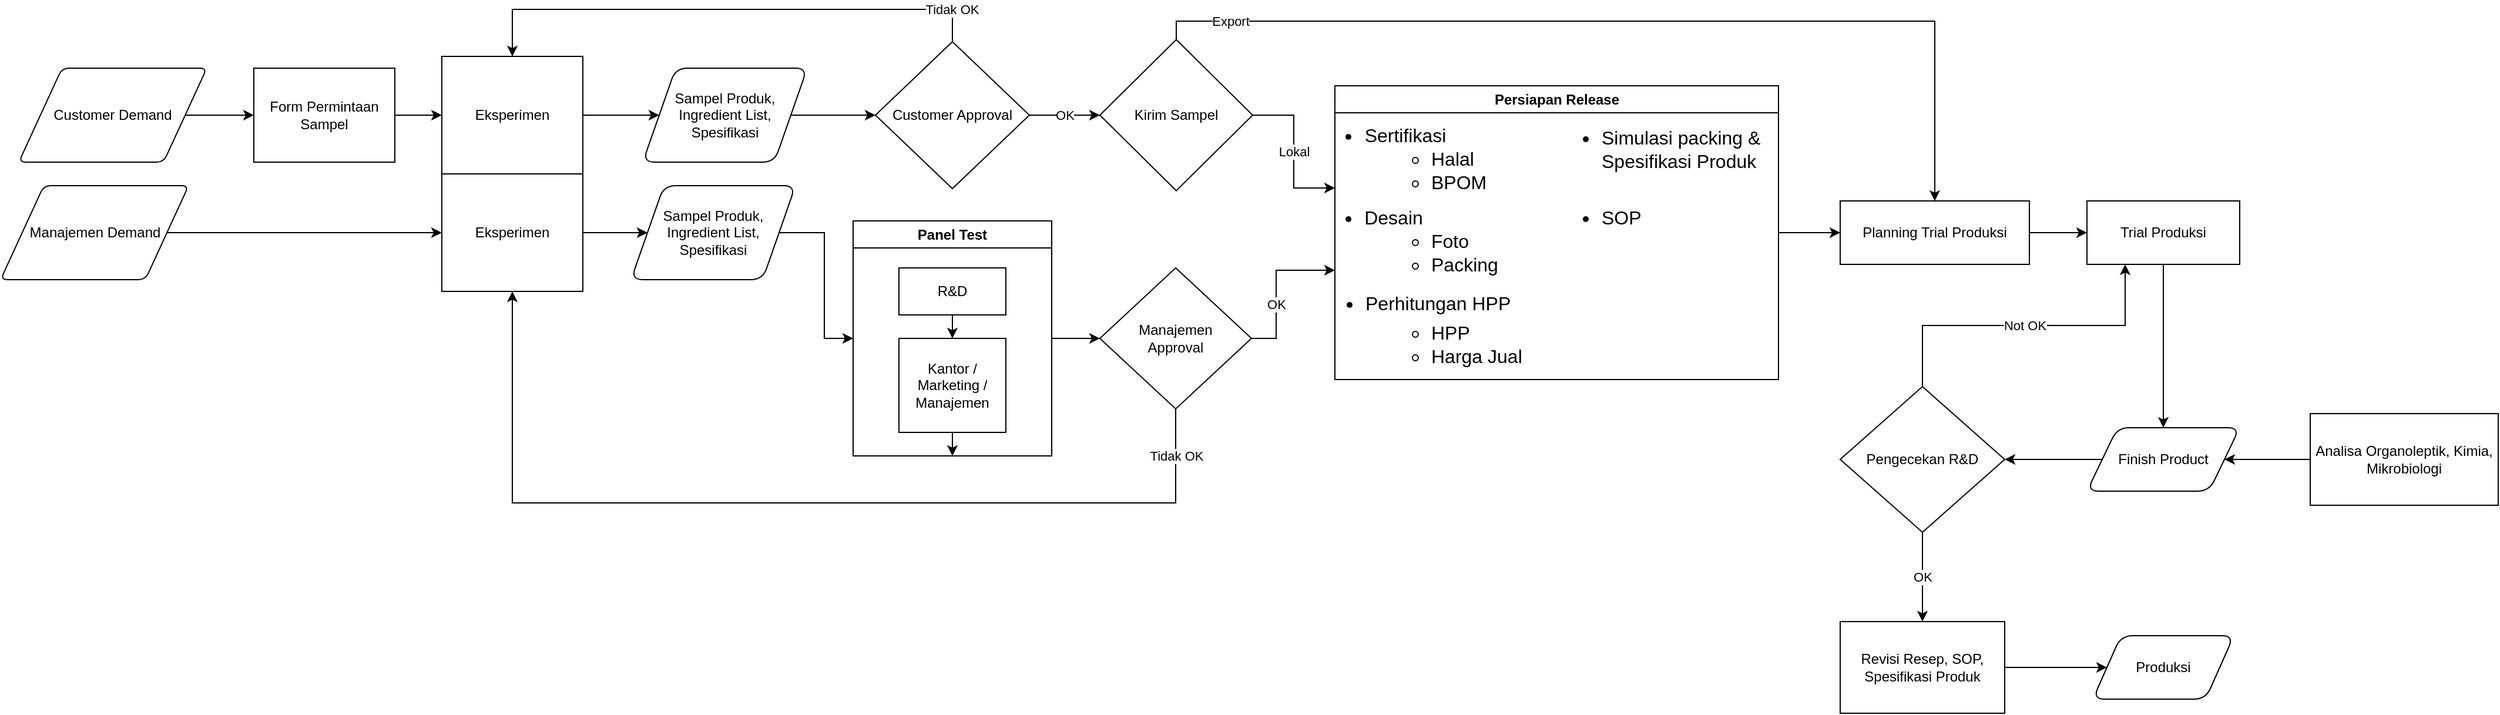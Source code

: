 <mxfile version="26.2.9">
  <diagram name="B2B" id="JEkLsybQMh7TkXwGEb7z">
    <mxGraphModel dx="1252" dy="1951" grid="1" gridSize="10" guides="1" tooltips="1" connect="1" arrows="1" fold="1" page="1" pageScale="1" pageWidth="850" pageHeight="1100" math="0" shadow="0">
      <root>
        <mxCell id="0" />
        <mxCell id="1" parent="0" />
        <mxCell id="22Ek3IktAt-tEacaqxxI-50" style="edgeStyle=orthogonalEdgeStyle;rounded=0;orthogonalLoop=1;jettySize=auto;html=1;exitX=1;exitY=0.5;exitDx=0;exitDy=0;entryX=0;entryY=0.5;entryDx=0;entryDy=0;" edge="1" parent="1" source="6dXVv3c4vtzoXwTVIitz-65" target="22Ek3IktAt-tEacaqxxI-49">
          <mxGeometry relative="1" as="geometry" />
        </mxCell>
        <mxCell id="6dXVv3c4vtzoXwTVIitz-65" value="Form Permintaan Sampel" style="whiteSpace=wrap;strokeWidth=1;" parent="1" vertex="1">
          <mxGeometry x="280" y="50" width="120" height="80" as="geometry" />
        </mxCell>
        <mxCell id="22Ek3IktAt-tEacaqxxI-70" style="edgeStyle=orthogonalEdgeStyle;rounded=0;orthogonalLoop=1;jettySize=auto;html=1;exitX=1;exitY=0.5;exitDx=0;exitDy=0;entryX=0;entryY=0.5;entryDx=0;entryDy=0;" edge="1" parent="1" source="6dXVv3c4vtzoXwTVIitz-66" target="TRk_BBOaTZ7uG1GUnGQx-3">
          <mxGeometry relative="1" as="geometry" />
        </mxCell>
        <mxCell id="6dXVv3c4vtzoXwTVIitz-66" value="Sampel Produk, Ingredient List, Spesifikasi" style="shape=parallelogram;whiteSpace=wrap;strokeWidth=1;;perimeter=parallelogramPerimeter;rounded=1;" parent="1" vertex="1">
          <mxGeometry x="601" y="150" width="140" height="80" as="geometry" />
        </mxCell>
        <mxCell id="7P-PuD_ggh4ez_p3lZlP-44" style="edgeStyle=orthogonalEdgeStyle;rounded=0;orthogonalLoop=1;jettySize=auto;html=1;entryX=0;entryY=0.5;entryDx=0;entryDy=0;" parent="1" source="6dXVv3c4vtzoXwTVIitz-70" target="6dXVv3c4vtzoXwTVIitz-79" edge="1">
          <mxGeometry relative="1" as="geometry" />
        </mxCell>
        <mxCell id="6dXVv3c4vtzoXwTVIitz-70" value="Revisi Resep, SOP, Spesifikasi Produk" style="whiteSpace=wrap;strokeWidth=1;" parent="1" vertex="1">
          <mxGeometry x="1630" y="521" width="140" height="78" as="geometry" />
        </mxCell>
        <mxCell id="7P-PuD_ggh4ez_p3lZlP-34" value="" style="edgeStyle=orthogonalEdgeStyle;rounded=0;orthogonalLoop=1;jettySize=auto;html=1;" parent="1" source="6dXVv3c4vtzoXwTVIitz-73" target="6dXVv3c4vtzoXwTVIitz-74" edge="1">
          <mxGeometry relative="1" as="geometry" />
        </mxCell>
        <mxCell id="6dXVv3c4vtzoXwTVIitz-73" value="Planning Trial Produksi" style="whiteSpace=wrap;strokeWidth=1;" parent="1" vertex="1">
          <mxGeometry x="1630" y="163" width="161" height="54" as="geometry" />
        </mxCell>
        <mxCell id="7P-PuD_ggh4ez_p3lZlP-36" value="" style="edgeStyle=orthogonalEdgeStyle;rounded=0;orthogonalLoop=1;jettySize=auto;html=1;" parent="1" source="6dXVv3c4vtzoXwTVIitz-74" target="6dXVv3c4vtzoXwTVIitz-76" edge="1">
          <mxGeometry relative="1" as="geometry" />
        </mxCell>
        <mxCell id="6dXVv3c4vtzoXwTVIitz-74" value="Trial Produksi" style="whiteSpace=wrap;strokeWidth=1;" parent="1" vertex="1">
          <mxGeometry x="1840" y="163" width="130" height="54" as="geometry" />
        </mxCell>
        <mxCell id="7P-PuD_ggh4ez_p3lZlP-38" style="edgeStyle=orthogonalEdgeStyle;rounded=0;orthogonalLoop=1;jettySize=auto;html=1;exitX=0;exitY=0.5;exitDx=0;exitDy=0;entryX=1;entryY=0.5;entryDx=0;entryDy=0;" parent="1" source="6dXVv3c4vtzoXwTVIitz-76" target="6dXVv3c4vtzoXwTVIitz-77" edge="1">
          <mxGeometry relative="1" as="geometry" />
        </mxCell>
        <mxCell id="6dXVv3c4vtzoXwTVIitz-76" value="Finish Product" style="shape=parallelogram;whiteSpace=wrap;strokeWidth=1;;perimeter=parallelogramPerimeter;rounded=1;" parent="1" vertex="1">
          <mxGeometry x="1840" y="356" width="130" height="54" as="geometry" />
        </mxCell>
        <mxCell id="6dXVv3c4vtzoXwTVIitz-77" value="Pengecekan R&amp;D" style="rhombus;whiteSpace=wrap;strokeWidth=1;" parent="1" vertex="1">
          <mxGeometry x="1630" y="321" width="140" height="124" as="geometry" />
        </mxCell>
        <mxCell id="7P-PuD_ggh4ez_p3lZlP-37" style="edgeStyle=orthogonalEdgeStyle;rounded=0;orthogonalLoop=1;jettySize=auto;html=1;entryX=1;entryY=0.5;entryDx=0;entryDy=0;" parent="1" source="6dXVv3c4vtzoXwTVIitz-78" target="6dXVv3c4vtzoXwTVIitz-76" edge="1">
          <mxGeometry relative="1" as="geometry" />
        </mxCell>
        <mxCell id="6dXVv3c4vtzoXwTVIitz-78" value="Analisa Organoleptik, Kimia, Mikrobiologi" style="whiteSpace=wrap;strokeWidth=1;" parent="1" vertex="1">
          <mxGeometry x="2030" y="344" width="160" height="78" as="geometry" />
        </mxCell>
        <mxCell id="6dXVv3c4vtzoXwTVIitz-79" value="Produksi" style="shape=parallelogram;whiteSpace=wrap;strokeWidth=1;;perimeter=parallelogramPerimeter;rounded=1;" parent="1" vertex="1">
          <mxGeometry x="1845" y="533" width="120" height="54" as="geometry" />
        </mxCell>
        <mxCell id="22Ek3IktAt-tEacaqxxI-52" style="edgeStyle=orthogonalEdgeStyle;rounded=0;orthogonalLoop=1;jettySize=auto;html=1;exitX=1;exitY=0.5;exitDx=0;exitDy=0;entryX=0;entryY=0.5;entryDx=0;entryDy=0;" edge="1" parent="1" source="7P-PuD_ggh4ez_p3lZlP-11" target="6dXVv3c4vtzoXwTVIitz-66">
          <mxGeometry relative="1" as="geometry" />
        </mxCell>
        <mxCell id="7P-PuD_ggh4ez_p3lZlP-11" value="Eksperimen" style="whiteSpace=wrap;strokeWidth=1;" parent="1" vertex="1">
          <mxGeometry x="440" y="140" width="120" height="100" as="geometry" />
        </mxCell>
        <mxCell id="7P-PuD_ggh4ez_p3lZlP-14" style="edgeStyle=orthogonalEdgeStyle;rounded=0;orthogonalLoop=1;jettySize=auto;html=1;exitX=1;exitY=0.5;exitDx=0;exitDy=0;entryX=0;entryY=0.5;entryDx=0;entryDy=0;strokeWidth=1;" parent="1" source="7P-PuD_ggh4ez_p3lZlP-13" target="6dXVv3c4vtzoXwTVIitz-65" edge="1">
          <mxGeometry relative="1" as="geometry" />
        </mxCell>
        <mxCell id="7P-PuD_ggh4ez_p3lZlP-13" value="Customer Demand" style="shape=parallelogram;html=1;strokeWidth=1;perimeter=parallelogramPerimeter;whiteSpace=wrap;rounded=1;arcSize=12;size=0.23;" parent="1" vertex="1">
          <mxGeometry x="80" y="50" width="160" height="80" as="geometry" />
        </mxCell>
        <mxCell id="7P-PuD_ggh4ez_p3lZlP-17" value="Kirim Sampel" style="rhombus;whiteSpace=wrap;html=1;" parent="1" vertex="1">
          <mxGeometry x="1000" y="25.75" width="130" height="128.5" as="geometry" />
        </mxCell>
        <mxCell id="7P-PuD_ggh4ez_p3lZlP-40" value="" style="endArrow=classic;html=1;rounded=0;exitX=0.5;exitY=0;exitDx=0;exitDy=0;entryX=0.25;entryY=1;entryDx=0;entryDy=0;edgeStyle=orthogonalEdgeStyle;" parent="1" source="6dXVv3c4vtzoXwTVIitz-77" target="6dXVv3c4vtzoXwTVIitz-74" edge="1">
          <mxGeometry relative="1" as="geometry">
            <mxPoint x="1510" y="340" as="sourcePoint" />
            <mxPoint x="1610" y="340" as="targetPoint" />
          </mxGeometry>
        </mxCell>
        <mxCell id="7P-PuD_ggh4ez_p3lZlP-41" value="Not OK" style="edgeLabel;resizable=0;html=1;;align=center;verticalAlign=middle;" parent="7P-PuD_ggh4ez_p3lZlP-40" connectable="0" vertex="1">
          <mxGeometry relative="1" as="geometry" />
        </mxCell>
        <mxCell id="7P-PuD_ggh4ez_p3lZlP-42" value="" style="endArrow=classic;html=1;rounded=0;exitX=0.5;exitY=1;exitDx=0;exitDy=0;entryX=0.5;entryY=0;entryDx=0;entryDy=0;edgeStyle=orthogonalEdgeStyle;" parent="1" source="6dXVv3c4vtzoXwTVIitz-77" target="6dXVv3c4vtzoXwTVIitz-70" edge="1">
          <mxGeometry relative="1" as="geometry">
            <mxPoint x="1500" y="331" as="sourcePoint" />
            <mxPoint x="1882" y="227" as="targetPoint" />
          </mxGeometry>
        </mxCell>
        <mxCell id="7P-PuD_ggh4ez_p3lZlP-43" value="OK" style="edgeLabel;resizable=0;html=1;;align=center;verticalAlign=middle;" parent="7P-PuD_ggh4ez_p3lZlP-42" connectable="0" vertex="1">
          <mxGeometry relative="1" as="geometry" />
        </mxCell>
        <mxCell id="TRk_BBOaTZ7uG1GUnGQx-2" style="edgeStyle=orthogonalEdgeStyle;rounded=0;orthogonalLoop=1;jettySize=auto;html=1;exitX=1;exitY=0.5;exitDx=0;exitDy=0;entryX=0;entryY=0.5;entryDx=0;entryDy=0;" parent="1" source="TRk_BBOaTZ7uG1GUnGQx-1" target="7P-PuD_ggh4ez_p3lZlP-11" edge="1">
          <mxGeometry relative="1" as="geometry" />
        </mxCell>
        <mxCell id="TRk_BBOaTZ7uG1GUnGQx-1" value="Manajemen Demand" style="shape=parallelogram;html=1;strokeWidth=1;perimeter=parallelogramPerimeter;whiteSpace=wrap;rounded=1;arcSize=12;size=0.23;" parent="1" vertex="1">
          <mxGeometry x="64.5" y="150" width="160" height="80" as="geometry" />
        </mxCell>
        <mxCell id="22Ek3IktAt-tEacaqxxI-72" style="edgeStyle=orthogonalEdgeStyle;rounded=0;orthogonalLoop=1;jettySize=auto;html=1;exitX=1;exitY=0.5;exitDx=0;exitDy=0;entryX=0;entryY=0.5;entryDx=0;entryDy=0;" edge="1" parent="1" source="TRk_BBOaTZ7uG1GUnGQx-3" target="22Ek3IktAt-tEacaqxxI-34">
          <mxGeometry relative="1" as="geometry" />
        </mxCell>
        <mxCell id="TRk_BBOaTZ7uG1GUnGQx-3" value="Panel Test" style="swimlane;whiteSpace=wrap;html=1;" parent="1" vertex="1">
          <mxGeometry x="790" y="180" width="169" height="200" as="geometry" />
        </mxCell>
        <mxCell id="22Ek3IktAt-tEacaqxxI-63" style="edgeStyle=orthogonalEdgeStyle;rounded=0;orthogonalLoop=1;jettySize=auto;html=1;exitX=0.5;exitY=1;exitDx=0;exitDy=0;entryX=0.5;entryY=1;entryDx=0;entryDy=0;" edge="1" parent="TRk_BBOaTZ7uG1GUnGQx-3" source="TRk_BBOaTZ7uG1GUnGQx-4" target="TRk_BBOaTZ7uG1GUnGQx-3">
          <mxGeometry relative="1" as="geometry" />
        </mxCell>
        <mxCell id="TRk_BBOaTZ7uG1GUnGQx-4" value="Kantor / Marketing / Manajemen" style="rounded=0;whiteSpace=wrap;html=1;" parent="TRk_BBOaTZ7uG1GUnGQx-3" vertex="1">
          <mxGeometry x="39" y="100" width="91" height="80" as="geometry" />
        </mxCell>
        <mxCell id="22Ek3IktAt-tEacaqxxI-62" style="edgeStyle=orthogonalEdgeStyle;rounded=0;orthogonalLoop=1;jettySize=auto;html=1;exitX=0.5;exitY=1;exitDx=0;exitDy=0;entryX=0.5;entryY=0;entryDx=0;entryDy=0;" edge="1" parent="TRk_BBOaTZ7uG1GUnGQx-3" source="TRk_BBOaTZ7uG1GUnGQx-5" target="TRk_BBOaTZ7uG1GUnGQx-4">
          <mxGeometry relative="1" as="geometry" />
        </mxCell>
        <mxCell id="TRk_BBOaTZ7uG1GUnGQx-5" value="R&amp;amp;D" style="rounded=0;whiteSpace=wrap;html=1;" parent="TRk_BBOaTZ7uG1GUnGQx-3" vertex="1">
          <mxGeometry x="39" y="40" width="91" height="40" as="geometry" />
        </mxCell>
        <mxCell id="22Ek3IktAt-tEacaqxxI-42" style="edgeStyle=orthogonalEdgeStyle;rounded=0;orthogonalLoop=1;jettySize=auto;html=1;exitX=1;exitY=0.5;exitDx=0;exitDy=0;entryX=0;entryY=0.5;entryDx=0;entryDy=0;" edge="1" parent="1" source="22Ek3IktAt-tEacaqxxI-8" target="6dXVv3c4vtzoXwTVIitz-73">
          <mxGeometry relative="1" as="geometry">
            <mxPoint x="450" y="710" as="targetPoint" />
          </mxGeometry>
        </mxCell>
        <mxCell id="22Ek3IktAt-tEacaqxxI-8" value="Persiapan Release" style="swimlane;whiteSpace=wrap;html=1;" vertex="1" parent="1">
          <mxGeometry x="1200" y="65" width="377.5" height="250" as="geometry" />
        </mxCell>
        <mxCell id="22Ek3IktAt-tEacaqxxI-9" value="&lt;ul&gt;&lt;li&gt;Sertifikasi&lt;/li&gt;&lt;/ul&gt;" style="text;html=1;align=center;verticalAlign=middle;whiteSpace=wrap;rounded=0;fontSize=16;" vertex="1" parent="22Ek3IktAt-tEacaqxxI-8">
          <mxGeometry x="10" y="27" width="60" height="30" as="geometry" />
        </mxCell>
        <mxCell id="22Ek3IktAt-tEacaqxxI-11" value="&lt;ul&gt;&lt;ul&gt;&lt;li&gt;Halal&lt;/li&gt;&lt;li&gt;BPOM&lt;/li&gt;&lt;/ul&gt;&lt;/ul&gt;" style="text;html=1;align=left;verticalAlign=middle;whiteSpace=wrap;rounded=0;fontSize=16;" vertex="1" parent="22Ek3IktAt-tEacaqxxI-8">
          <mxGeometry y="57" width="60" height="30" as="geometry" />
        </mxCell>
        <mxCell id="22Ek3IktAt-tEacaqxxI-15" value="&lt;ul&gt;&lt;ul&gt;&lt;li&gt;Foto&lt;/li&gt;&lt;li&gt;Packing&lt;/li&gt;&lt;/ul&gt;&lt;/ul&gt;" style="text;html=1;align=left;verticalAlign=middle;whiteSpace=wrap;rounded=0;fontSize=16;" vertex="1" parent="22Ek3IktAt-tEacaqxxI-8">
          <mxGeometry y="127" width="60" height="30" as="geometry" />
        </mxCell>
        <mxCell id="22Ek3IktAt-tEacaqxxI-14" value="&lt;ul&gt;&lt;li&gt;Desain&lt;/li&gt;&lt;/ul&gt;" style="text;html=1;align=center;verticalAlign=middle;whiteSpace=wrap;rounded=0;fontSize=16;" vertex="1" parent="22Ek3IktAt-tEacaqxxI-8">
          <mxGeometry y="97" width="60" height="30" as="geometry" />
        </mxCell>
        <mxCell id="22Ek3IktAt-tEacaqxxI-22" value="&lt;ul&gt;&lt;li&gt;Simulasi packing &amp;amp; Spesifikasi Produk&lt;/li&gt;&lt;/ul&gt;" style="text;html=1;align=left;verticalAlign=middle;whiteSpace=wrap;rounded=0;fontSize=16;" vertex="1" parent="22Ek3IktAt-tEacaqxxI-8">
          <mxGeometry x="185" y="27" width="235" height="53" as="geometry" />
        </mxCell>
        <mxCell id="22Ek3IktAt-tEacaqxxI-25" value="&lt;ul&gt;&lt;ul&gt;&lt;li&gt;HPP&lt;/li&gt;&lt;li&gt;Harga Jual&lt;/li&gt;&lt;/ul&gt;&lt;/ul&gt;" style="text;html=1;align=left;verticalAlign=middle;whiteSpace=wrap;rounded=0;fontSize=16;" vertex="1" parent="22Ek3IktAt-tEacaqxxI-8">
          <mxGeometry y="200" width="180" height="40" as="geometry" />
        </mxCell>
        <mxCell id="22Ek3IktAt-tEacaqxxI-26" value="&lt;ul&gt;&lt;li&gt;Perhitungan HPP&lt;/li&gt;&lt;/ul&gt;" style="text;html=1;align=left;verticalAlign=middle;whiteSpace=wrap;rounded=0;fontSize=16;" vertex="1" parent="22Ek3IktAt-tEacaqxxI-8">
          <mxGeometry x="-16" y="170" width="180" height="30" as="geometry" />
        </mxCell>
        <mxCell id="22Ek3IktAt-tEacaqxxI-43" value="&lt;ul&gt;&lt;li&gt;SOP&lt;/li&gt;&lt;/ul&gt;" style="text;html=1;align=left;verticalAlign=middle;whiteSpace=wrap;rounded=0;fontSize=16;" vertex="1" parent="22Ek3IktAt-tEacaqxxI-8">
          <mxGeometry x="185" y="85.5" width="235" height="53" as="geometry" />
        </mxCell>
        <mxCell id="22Ek3IktAt-tEacaqxxI-34" value="Manajemen&#xa;Approval" style="rhombus;whiteSpace=wrap;strokeWidth=1;" vertex="1" parent="1">
          <mxGeometry x="1000" y="220" width="129" height="120" as="geometry" />
        </mxCell>
        <mxCell id="22Ek3IktAt-tEacaqxxI-44" value="" style="endArrow=classic;html=1;rounded=0;exitX=1;exitY=0.5;exitDx=0;exitDy=0;entryX=0;entryY=1;entryDx=0;entryDy=0;edgeStyle=orthogonalEdgeStyle;" edge="1" parent="1" source="22Ek3IktAt-tEacaqxxI-34" target="22Ek3IktAt-tEacaqxxI-15">
          <mxGeometry relative="1" as="geometry">
            <mxPoint x="460" y="420" as="sourcePoint" />
            <mxPoint x="180" y="530" as="targetPoint" />
            <Array as="points">
              <mxPoint x="1150" y="280" />
              <mxPoint x="1150" y="222" />
            </Array>
          </mxGeometry>
        </mxCell>
        <mxCell id="22Ek3IktAt-tEacaqxxI-45" value="OK" style="edgeLabel;resizable=0;html=1;;align=center;verticalAlign=middle;" connectable="0" vertex="1" parent="22Ek3IktAt-tEacaqxxI-44">
          <mxGeometry relative="1" as="geometry">
            <mxPoint y="14" as="offset" />
          </mxGeometry>
        </mxCell>
        <mxCell id="22Ek3IktAt-tEacaqxxI-46" value="Customer Approval" style="rhombus;whiteSpace=wrap;html=1;" vertex="1" parent="1">
          <mxGeometry x="809" y="27.5" width="131" height="125" as="geometry" />
        </mxCell>
        <mxCell id="22Ek3IktAt-tEacaqxxI-53" style="edgeStyle=orthogonalEdgeStyle;rounded=0;orthogonalLoop=1;jettySize=auto;html=1;exitX=1;exitY=0.5;exitDx=0;exitDy=0;entryX=0;entryY=0.5;entryDx=0;entryDy=0;" edge="1" parent="1" source="22Ek3IktAt-tEacaqxxI-49" target="22Ek3IktAt-tEacaqxxI-51">
          <mxGeometry relative="1" as="geometry" />
        </mxCell>
        <mxCell id="22Ek3IktAt-tEacaqxxI-49" value="Eksperimen" style="whiteSpace=wrap;strokeWidth=1;" vertex="1" parent="1">
          <mxGeometry x="440" y="40" width="120" height="100" as="geometry" />
        </mxCell>
        <mxCell id="22Ek3IktAt-tEacaqxxI-57" style="edgeStyle=orthogonalEdgeStyle;rounded=0;orthogonalLoop=1;jettySize=auto;html=1;exitX=1;exitY=0.5;exitDx=0;exitDy=0;entryX=0;entryY=0.5;entryDx=0;entryDy=0;" edge="1" parent="1" source="22Ek3IktAt-tEacaqxxI-51" target="22Ek3IktAt-tEacaqxxI-46">
          <mxGeometry relative="1" as="geometry" />
        </mxCell>
        <mxCell id="22Ek3IktAt-tEacaqxxI-51" value="Sampel Produk, Ingredient List, Spesifikasi" style="shape=parallelogram;whiteSpace=wrap;strokeWidth=1;;perimeter=parallelogramPerimeter;rounded=1;" vertex="1" parent="1">
          <mxGeometry x="611" y="50" width="140" height="80" as="geometry" />
        </mxCell>
        <mxCell id="22Ek3IktAt-tEacaqxxI-66" value="" style="endArrow=classic;html=1;rounded=0;exitX=1;exitY=0.5;exitDx=0;exitDy=0;entryX=0;entryY=0.5;entryDx=0;entryDy=0;" edge="1" parent="1" source="22Ek3IktAt-tEacaqxxI-46" target="7P-PuD_ggh4ez_p3lZlP-17">
          <mxGeometry relative="1" as="geometry">
            <mxPoint x="1010" y="230" as="sourcePoint" />
            <mxPoint x="1110" y="230" as="targetPoint" />
          </mxGeometry>
        </mxCell>
        <mxCell id="22Ek3IktAt-tEacaqxxI-67" value="OK" style="edgeLabel;resizable=0;html=1;;align=center;verticalAlign=middle;" connectable="0" vertex="1" parent="22Ek3IktAt-tEacaqxxI-66">
          <mxGeometry relative="1" as="geometry" />
        </mxCell>
        <mxCell id="22Ek3IktAt-tEacaqxxI-68" value="" style="endArrow=classic;html=1;rounded=0;exitX=0.5;exitY=0;exitDx=0;exitDy=0;entryX=0.5;entryY=0;entryDx=0;entryDy=0;edgeStyle=orthogonalEdgeStyle;" edge="1" parent="1" source="22Ek3IktAt-tEacaqxxI-46" target="22Ek3IktAt-tEacaqxxI-49">
          <mxGeometry relative="1" as="geometry">
            <mxPoint x="810" y="150" as="sourcePoint" />
            <mxPoint x="910" y="150" as="targetPoint" />
            <Array as="points">
              <mxPoint x="875" />
              <mxPoint x="500" />
            </Array>
          </mxGeometry>
        </mxCell>
        <mxCell id="22Ek3IktAt-tEacaqxxI-69" value="Tidak OK" style="edgeLabel;resizable=0;html=1;;align=center;verticalAlign=middle;" connectable="0" vertex="1" parent="22Ek3IktAt-tEacaqxxI-68">
          <mxGeometry relative="1" as="geometry">
            <mxPoint x="193" as="offset" />
          </mxGeometry>
        </mxCell>
        <mxCell id="22Ek3IktAt-tEacaqxxI-75" value="" style="endArrow=classic;html=1;rounded=0;exitX=0.5;exitY=1;exitDx=0;exitDy=0;entryX=0.5;entryY=1;entryDx=0;entryDy=0;edgeStyle=orthogonalEdgeStyle;" edge="1" parent="1" source="22Ek3IktAt-tEacaqxxI-34" target="7P-PuD_ggh4ez_p3lZlP-11">
          <mxGeometry relative="1" as="geometry">
            <mxPoint x="895" y="448" as="sourcePoint" />
            <mxPoint x="520" y="460" as="targetPoint" />
            <Array as="points">
              <mxPoint x="1065" y="420" />
              <mxPoint x="500" y="420" />
            </Array>
          </mxGeometry>
        </mxCell>
        <mxCell id="22Ek3IktAt-tEacaqxxI-76" value="Tidak OK" style="edgeLabel;resizable=0;html=1;;align=center;verticalAlign=middle;" connectable="0" vertex="1" parent="22Ek3IktAt-tEacaqxxI-75">
          <mxGeometry relative="1" as="geometry">
            <mxPoint x="333" y="-40" as="offset" />
          </mxGeometry>
        </mxCell>
        <mxCell id="22Ek3IktAt-tEacaqxxI-77" value="" style="endArrow=classic;html=1;rounded=0;exitX=1;exitY=0.5;exitDx=0;exitDy=0;entryX=0;entryY=1;entryDx=0;entryDy=0;edgeStyle=orthogonalEdgeStyle;" edge="1" parent="1" source="7P-PuD_ggh4ez_p3lZlP-17" target="22Ek3IktAt-tEacaqxxI-11">
          <mxGeometry relative="1" as="geometry">
            <mxPoint x="950" y="100" as="sourcePoint" />
            <mxPoint x="1010" y="100" as="targetPoint" />
            <Array as="points">
              <mxPoint x="1165" y="90" />
              <mxPoint x="1165" y="152" />
            </Array>
          </mxGeometry>
        </mxCell>
        <mxCell id="22Ek3IktAt-tEacaqxxI-78" value="Lokal" style="edgeLabel;resizable=0;html=1;;align=center;verticalAlign=middle;" connectable="0" vertex="1" parent="22Ek3IktAt-tEacaqxxI-77">
          <mxGeometry relative="1" as="geometry" />
        </mxCell>
        <mxCell id="22Ek3IktAt-tEacaqxxI-80" value="" style="endArrow=classic;html=1;rounded=0;exitX=0.5;exitY=0;exitDx=0;exitDy=0;entryX=0.5;entryY=0;entryDx=0;entryDy=0;edgeStyle=orthogonalEdgeStyle;" edge="1" parent="1" source="7P-PuD_ggh4ez_p3lZlP-17" target="6dXVv3c4vtzoXwTVIitz-73">
          <mxGeometry relative="1" as="geometry">
            <mxPoint x="1065" y="-86.25" as="sourcePoint" />
            <mxPoint x="1210" y="50" as="targetPoint" />
            <Array as="points">
              <mxPoint x="1065" y="10" />
              <mxPoint x="1711" y="10" />
            </Array>
          </mxGeometry>
        </mxCell>
        <mxCell id="22Ek3IktAt-tEacaqxxI-81" value="Export" style="edgeLabel;resizable=0;html=1;;align=center;verticalAlign=middle;" connectable="0" vertex="1" parent="22Ek3IktAt-tEacaqxxI-80">
          <mxGeometry relative="1" as="geometry">
            <mxPoint x="-346" as="offset" />
          </mxGeometry>
        </mxCell>
      </root>
    </mxGraphModel>
  </diagram>
</mxfile>
